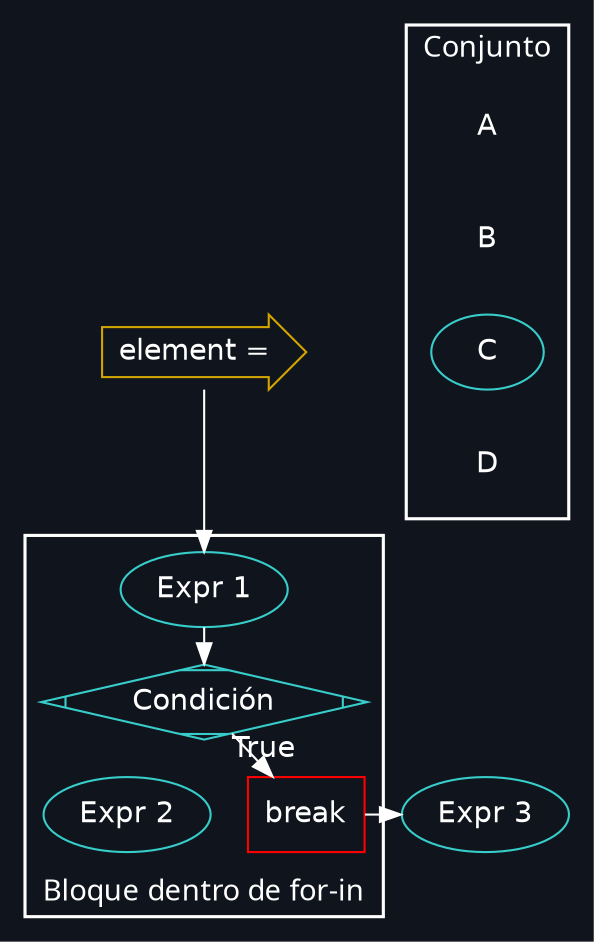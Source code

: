 digraph G {
  #dot -Tpng -Gsize=9,15\! -Gdpi=100  if.gv -o if.png && kitty icat if.png
  # magick -delay 100 -loop 0 for-in-break-*.png for-in-break.gif
  graph [
    fontname = "Monserrat",
    fontcolor="white",
    bgcolor="#10141c",
    #bgcolor="transparent"
    penwidth=1.5,
    newrank=true, # Permite alinear itr
    #rankdir="BT"
    color=white
  ];
  node [
    fontcolor="white",
    fontname = "helvetica"
    color="#37CDCB"
  ];
  edge [
    fontcolor="white",
    color="white"
    fontname = "helvetica"
  ];

  itr [shape=rarrow, color="#D2A600", label="element =  "]
  { rank = same; itr; a1;}

  subgraph cluster_0 {
    ranksep=0.5
    node [penwidth=0]
    a3 [label="A"]
    a2 [label="B"]
    a1 [label="C"]
    a0 [label="D"]
    a3 -> a2 -> a1 -> a0 [style=invis];
    label = "Conjunto";
    labelloc="t"
  }

  anchor [style=invis]
  a0 -> anchor [style=invis]

  subgraph cluster_2 {
    e1 [label="Expr 1"];
    c1 [label="Condición" shape=Mdiamond]
    e1 -> c1;
    e2 [label="Expr 2"];
    c1 -> e2 [taillabel="False" labelfloat="t" style=invis];
    break [shape=box color="red"]
    c1 -> break [taillabel="True" labelfloat="t"];
    label = "Bloque dentro de for-in";
    labelloc="b"
  }

  e3 [label="Expr 3"]

  itr -> e1;
  break -> e3;

  { rank = same; e1; anchor; }
  { rank = same; break; e2; e3; }
}
